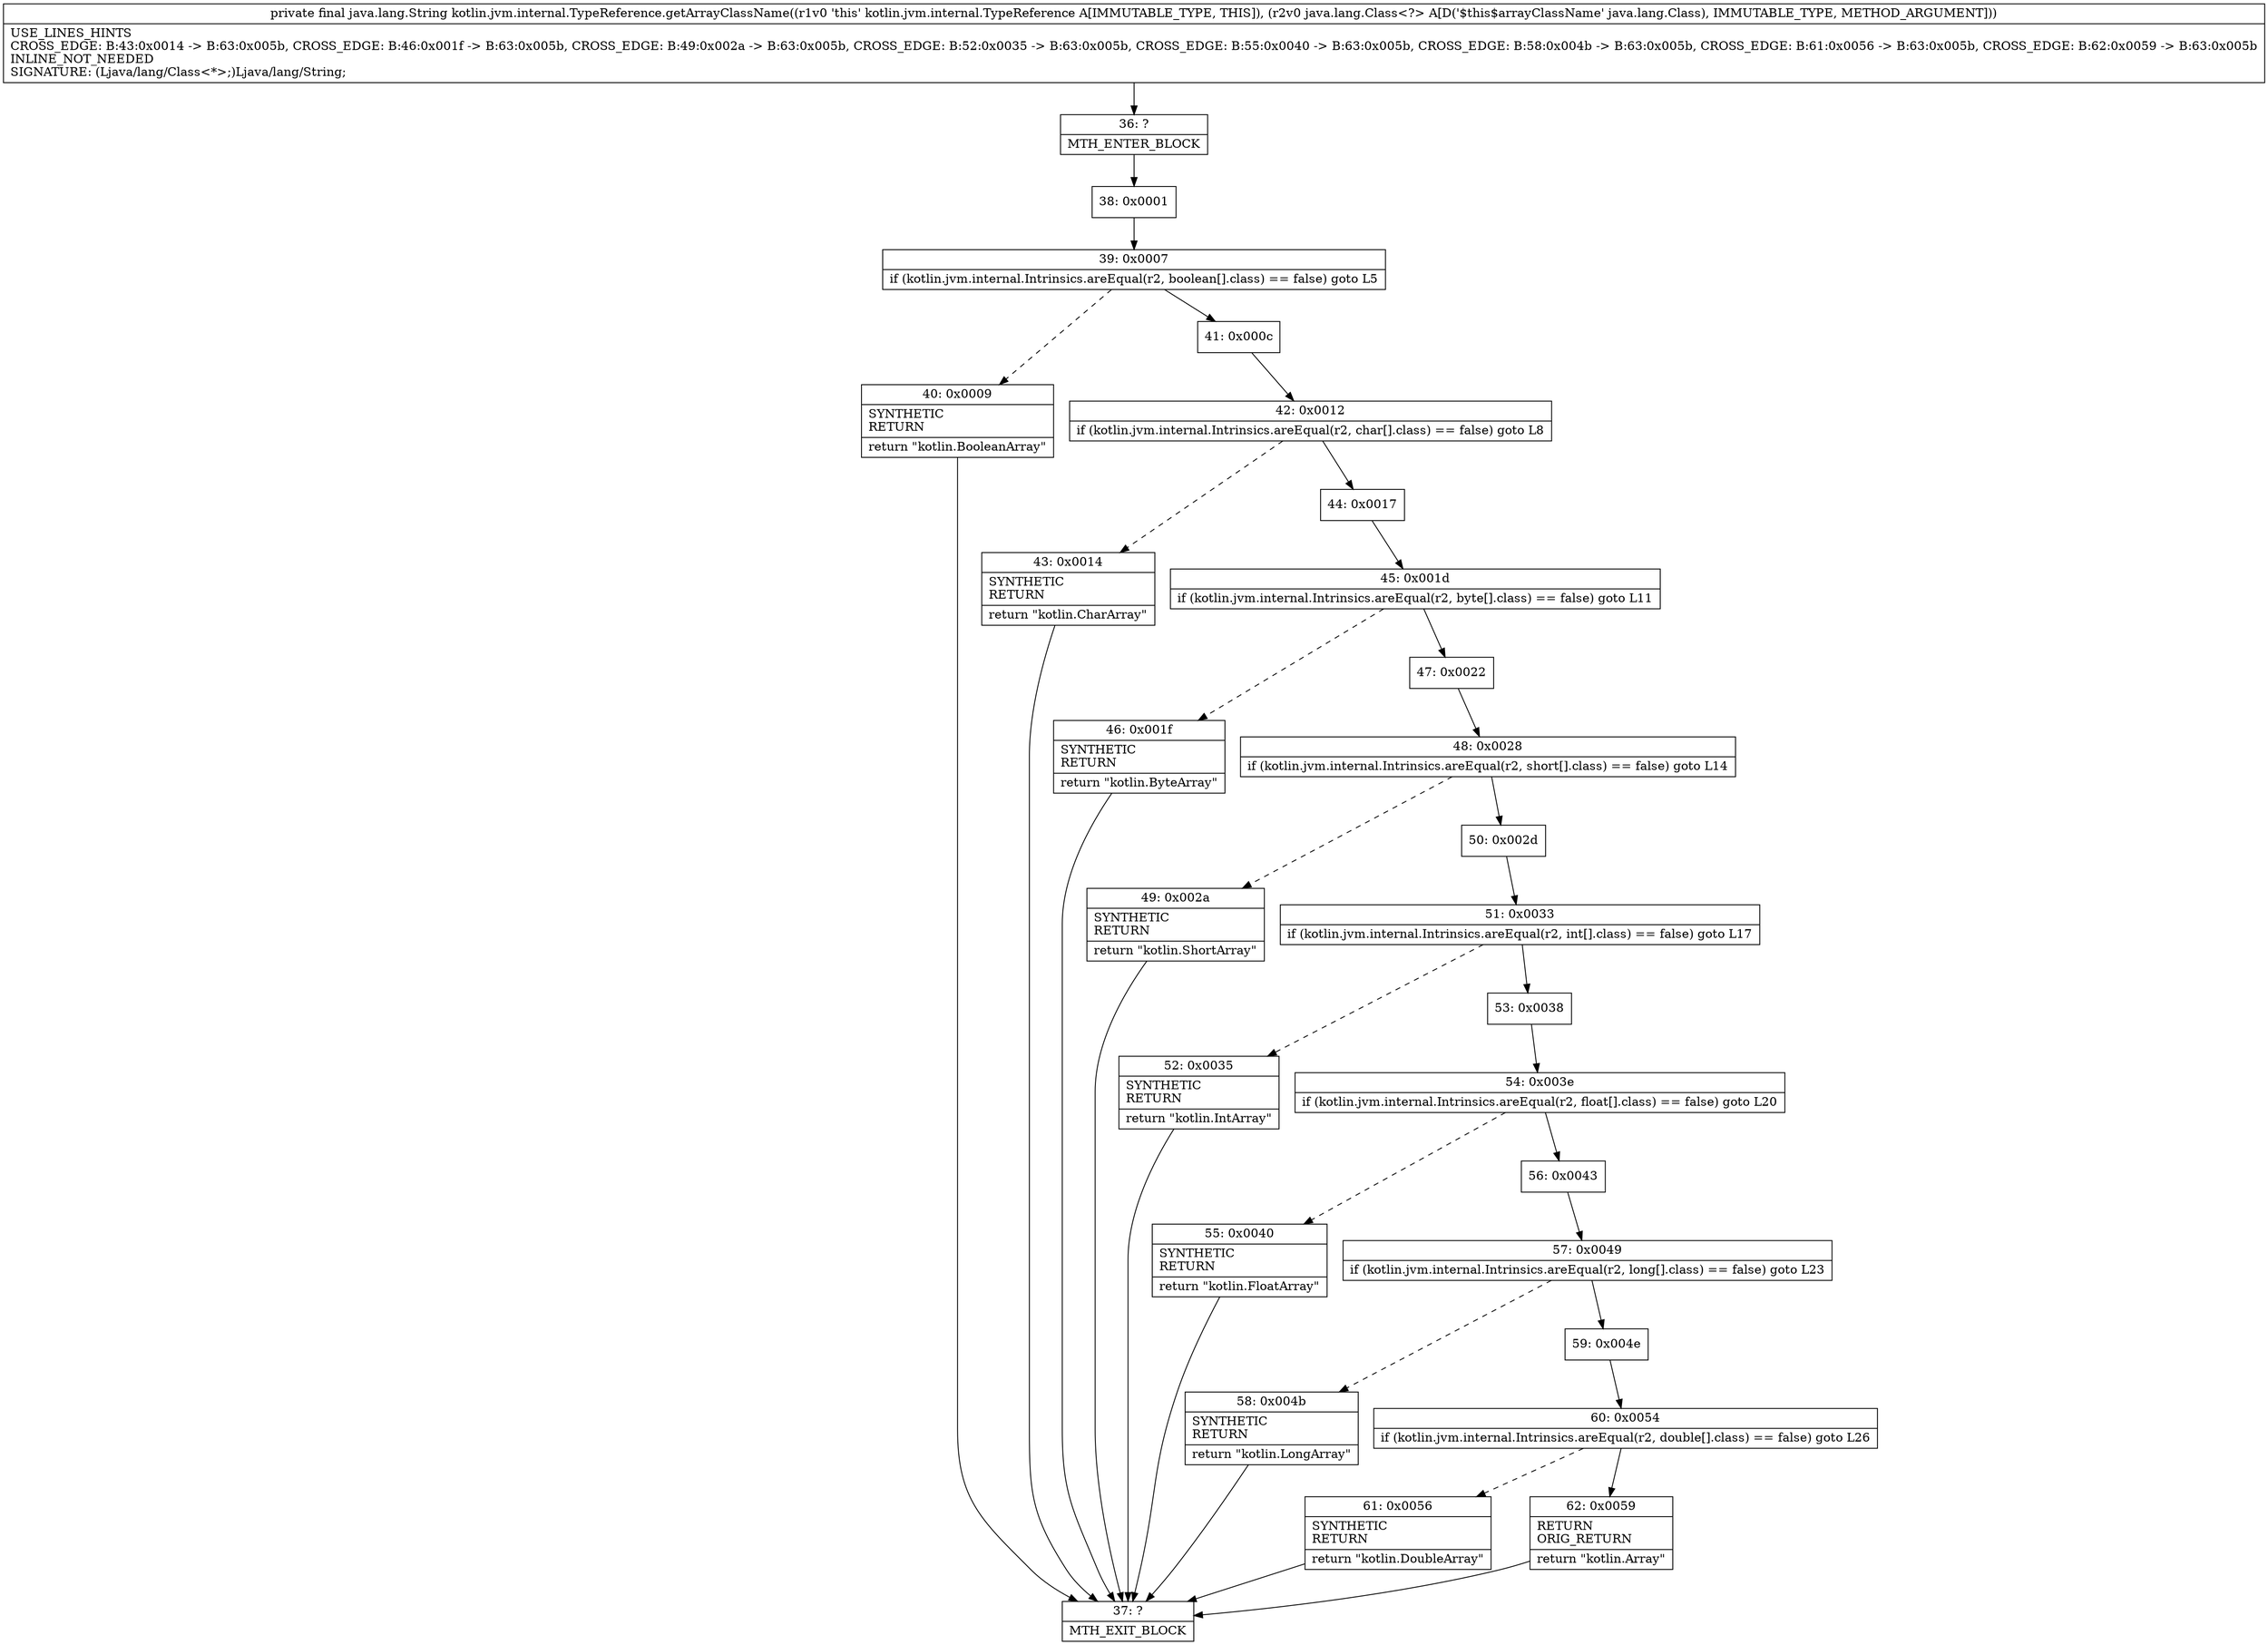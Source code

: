 digraph "CFG forkotlin.jvm.internal.TypeReference.getArrayClassName(Ljava\/lang\/Class;)Ljava\/lang\/String;" {
Node_36 [shape=record,label="{36\:\ ?|MTH_ENTER_BLOCK\l}"];
Node_38 [shape=record,label="{38\:\ 0x0001}"];
Node_39 [shape=record,label="{39\:\ 0x0007|if (kotlin.jvm.internal.Intrinsics.areEqual(r2, boolean[].class) == false) goto L5\l}"];
Node_40 [shape=record,label="{40\:\ 0x0009|SYNTHETIC\lRETURN\l|return \"kotlin.BooleanArray\"\l}"];
Node_37 [shape=record,label="{37\:\ ?|MTH_EXIT_BLOCK\l}"];
Node_41 [shape=record,label="{41\:\ 0x000c}"];
Node_42 [shape=record,label="{42\:\ 0x0012|if (kotlin.jvm.internal.Intrinsics.areEqual(r2, char[].class) == false) goto L8\l}"];
Node_43 [shape=record,label="{43\:\ 0x0014|SYNTHETIC\lRETURN\l|return \"kotlin.CharArray\"\l}"];
Node_44 [shape=record,label="{44\:\ 0x0017}"];
Node_45 [shape=record,label="{45\:\ 0x001d|if (kotlin.jvm.internal.Intrinsics.areEqual(r2, byte[].class) == false) goto L11\l}"];
Node_46 [shape=record,label="{46\:\ 0x001f|SYNTHETIC\lRETURN\l|return \"kotlin.ByteArray\"\l}"];
Node_47 [shape=record,label="{47\:\ 0x0022}"];
Node_48 [shape=record,label="{48\:\ 0x0028|if (kotlin.jvm.internal.Intrinsics.areEqual(r2, short[].class) == false) goto L14\l}"];
Node_49 [shape=record,label="{49\:\ 0x002a|SYNTHETIC\lRETURN\l|return \"kotlin.ShortArray\"\l}"];
Node_50 [shape=record,label="{50\:\ 0x002d}"];
Node_51 [shape=record,label="{51\:\ 0x0033|if (kotlin.jvm.internal.Intrinsics.areEqual(r2, int[].class) == false) goto L17\l}"];
Node_52 [shape=record,label="{52\:\ 0x0035|SYNTHETIC\lRETURN\l|return \"kotlin.IntArray\"\l}"];
Node_53 [shape=record,label="{53\:\ 0x0038}"];
Node_54 [shape=record,label="{54\:\ 0x003e|if (kotlin.jvm.internal.Intrinsics.areEqual(r2, float[].class) == false) goto L20\l}"];
Node_55 [shape=record,label="{55\:\ 0x0040|SYNTHETIC\lRETURN\l|return \"kotlin.FloatArray\"\l}"];
Node_56 [shape=record,label="{56\:\ 0x0043}"];
Node_57 [shape=record,label="{57\:\ 0x0049|if (kotlin.jvm.internal.Intrinsics.areEqual(r2, long[].class) == false) goto L23\l}"];
Node_58 [shape=record,label="{58\:\ 0x004b|SYNTHETIC\lRETURN\l|return \"kotlin.LongArray\"\l}"];
Node_59 [shape=record,label="{59\:\ 0x004e}"];
Node_60 [shape=record,label="{60\:\ 0x0054|if (kotlin.jvm.internal.Intrinsics.areEqual(r2, double[].class) == false) goto L26\l}"];
Node_61 [shape=record,label="{61\:\ 0x0056|SYNTHETIC\lRETURN\l|return \"kotlin.DoubleArray\"\l}"];
Node_62 [shape=record,label="{62\:\ 0x0059|RETURN\lORIG_RETURN\l|return \"kotlin.Array\"\l}"];
MethodNode[shape=record,label="{private final java.lang.String kotlin.jvm.internal.TypeReference.getArrayClassName((r1v0 'this' kotlin.jvm.internal.TypeReference A[IMMUTABLE_TYPE, THIS]), (r2v0 java.lang.Class\<?\> A[D('$this$arrayClassName' java.lang.Class), IMMUTABLE_TYPE, METHOD_ARGUMENT]))  | USE_LINES_HINTS\lCROSS_EDGE: B:43:0x0014 \-\> B:63:0x005b, CROSS_EDGE: B:46:0x001f \-\> B:63:0x005b, CROSS_EDGE: B:49:0x002a \-\> B:63:0x005b, CROSS_EDGE: B:52:0x0035 \-\> B:63:0x005b, CROSS_EDGE: B:55:0x0040 \-\> B:63:0x005b, CROSS_EDGE: B:58:0x004b \-\> B:63:0x005b, CROSS_EDGE: B:61:0x0056 \-\> B:63:0x005b, CROSS_EDGE: B:62:0x0059 \-\> B:63:0x005b\lINLINE_NOT_NEEDED\lSIGNATURE: (Ljava\/lang\/Class\<*\>;)Ljava\/lang\/String;\l}"];
MethodNode -> Node_36;Node_36 -> Node_38;
Node_38 -> Node_39;
Node_39 -> Node_40[style=dashed];
Node_39 -> Node_41;
Node_40 -> Node_37;
Node_41 -> Node_42;
Node_42 -> Node_43[style=dashed];
Node_42 -> Node_44;
Node_43 -> Node_37;
Node_44 -> Node_45;
Node_45 -> Node_46[style=dashed];
Node_45 -> Node_47;
Node_46 -> Node_37;
Node_47 -> Node_48;
Node_48 -> Node_49[style=dashed];
Node_48 -> Node_50;
Node_49 -> Node_37;
Node_50 -> Node_51;
Node_51 -> Node_52[style=dashed];
Node_51 -> Node_53;
Node_52 -> Node_37;
Node_53 -> Node_54;
Node_54 -> Node_55[style=dashed];
Node_54 -> Node_56;
Node_55 -> Node_37;
Node_56 -> Node_57;
Node_57 -> Node_58[style=dashed];
Node_57 -> Node_59;
Node_58 -> Node_37;
Node_59 -> Node_60;
Node_60 -> Node_61[style=dashed];
Node_60 -> Node_62;
Node_61 -> Node_37;
Node_62 -> Node_37;
}

